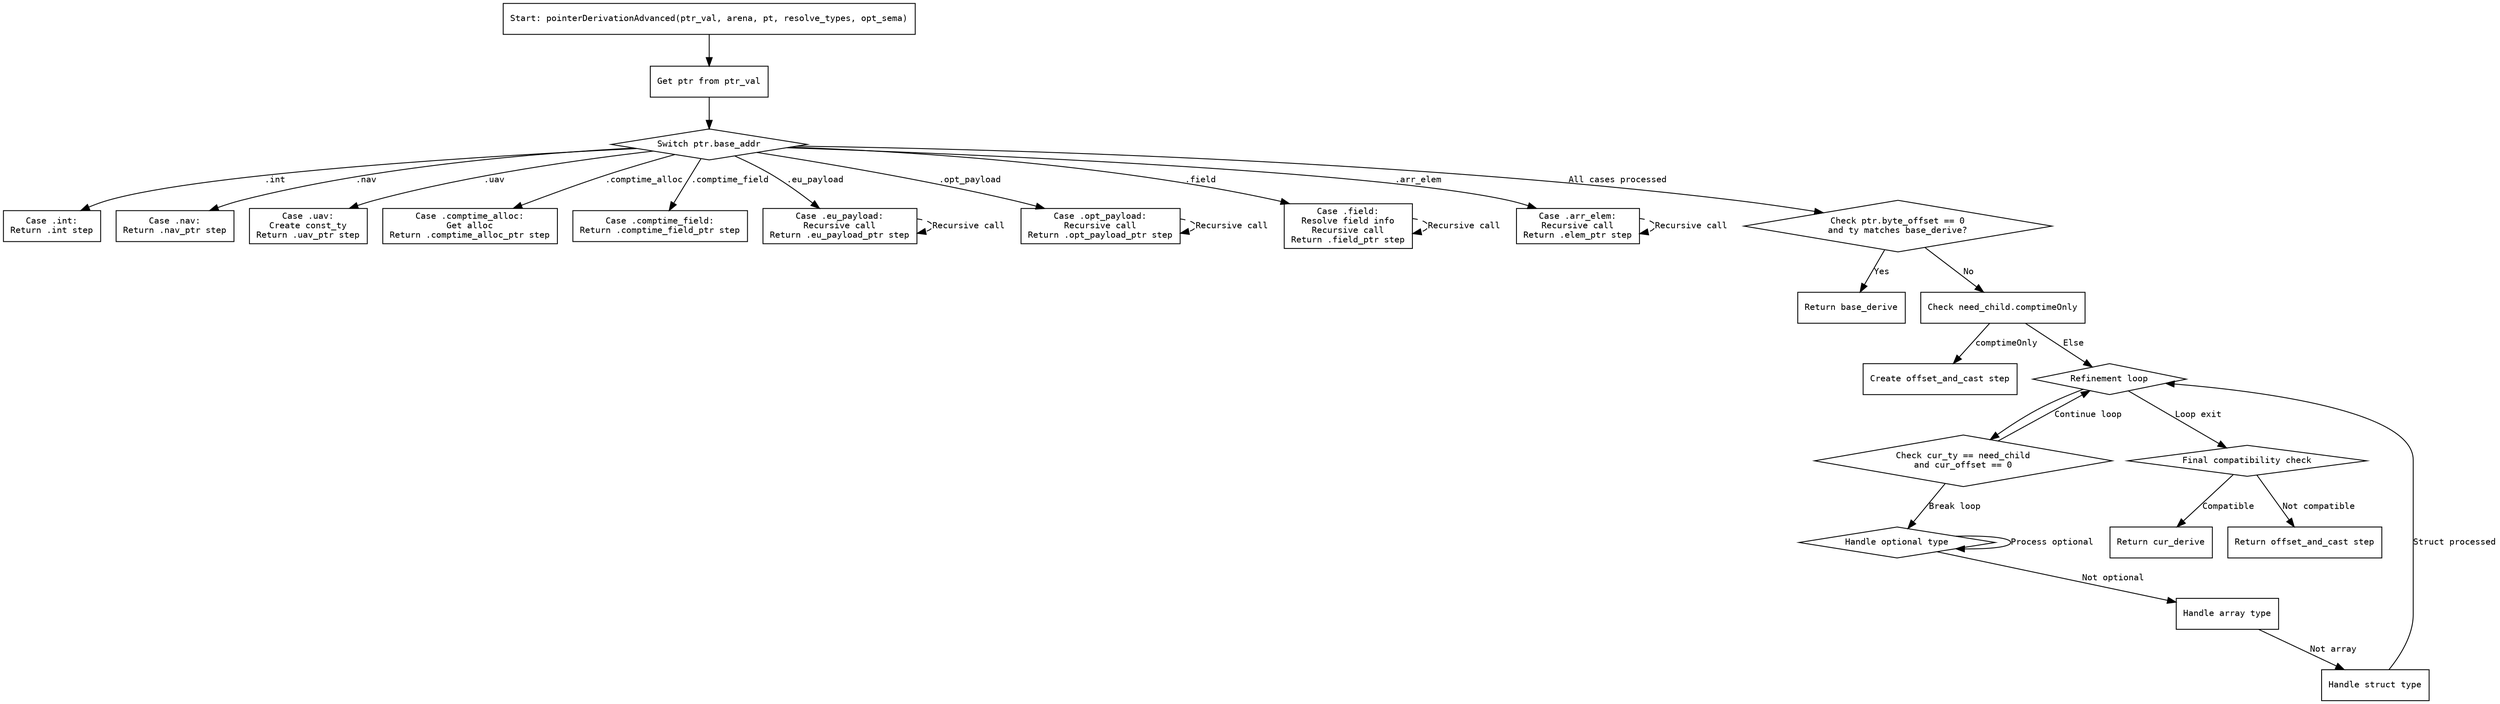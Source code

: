 
digraph pointerDerivationAdvanced {
    node [shape=rectangle, fontname="Courier", fontsize="10"];
    edge [fontname="Courier", fontsize="10"];

    start [label="Start: pointerDerivationAdvanced(ptr_val, arena, pt, resolve_types, opt_sema)"];
    get_ptr [label="Get ptr from ptr_val"];
    switch_base_addr [label="Switch ptr.base_addr", shape=diamond];
    case_int [label="Case .int:\nReturn .int step"];
    case_nav [label="Case .nav:\nReturn .nav_ptr step"];
    case_uav [label="Case .uav:\nCreate const_ty\nReturn .uav_ptr step"];
    case_comptime_alloc [label="Case .comptime_alloc:\nGet alloc\nReturn .comptime_alloc_ptr step"];
    case_comptime_field [label="Case .comptime_field:\nReturn .comptime_field_ptr step"];
    case_eu_payload [label="Case .eu_payload:\nRecursive call\nReturn .eu_payload_ptr step"];
    case_opt_payload [label="Case .opt_payload:\nRecursive call\nReturn .opt_payload_ptr step"];
    case_field [label="Case .field:\nResolve field info\nRecursive call\nReturn .field_ptr step"];
    case_arr_elem [label="Case .arr_elem:\nRecursive call\nReturn .elem_ptr step"];
    check_offset_ty [label="Check ptr.byte_offset == 0\nand ty matches base_derive?", shape=diamond];
    return_base_derive [label="Return base_derive"];
    handle_need_child [label="Check need_child.comptimeOnly"];
    create_offset_cast [label="Create offset_and_cast step"];
    refine_loop [label="Refinement loop", shape=diamond];
    check_cur_ty [label="Check cur_ty == need_child\nand cur_offset == 0", shape=diamond];
    handle_optional [label="Handle optional type", shape=diamond];
    handle_array [label="Handle array type"];
    handle_struct [label="Handle struct type"];
    final_check [label="Final compatibility check", shape=diamond];
    return_cur_derive [label="Return cur_derive"];
    return_offset_cast [label="Return offset_and_cast step"];

    start -> get_ptr;
    get_ptr -> switch_base_addr;
    switch_base_addr -> case_int [label=".int"];
    switch_base_addr -> case_nav [label=".nav"];
    switch_base_addr -> case_uav [label=".uav"];
    switch_base_addr -> case_comptime_alloc [label=".comptime_alloc"];
    switch_base_addr -> case_comptime_field [label=".comptime_field"];
    switch_base_addr -> case_eu_payload [label=".eu_payload"];
    switch_base_addr -> case_opt_payload [label=".opt_payload"];
    switch_base_addr -> case_field [label=".field"];
    switch_base_addr -> case_arr_elem [label=".arr_elem"];
    
    case_eu_payload -> case_eu_payload [label="Recursive call", style=dashed];
    case_opt_payload -> case_opt_payload [label="Recursive call", style=dashed];
    case_field -> case_field [label="Recursive call", style=dashed];
    case_arr_elem -> case_arr_elem [label="Recursive call", style=dashed];

    switch_base_addr -> check_offset_ty [label="All cases processed"];
    check_offset_ty -> return_base_derive [label="Yes"];
    check_offset_ty -> handle_need_child [label="No"];
    handle_need_child -> create_offset_cast [label="comptimeOnly"];
    handle_need_child -> refine_loop [label="Else"];
    
    refine_loop -> check_cur_ty;
    check_cur_ty -> refine_loop [label="Continue loop"];
    check_cur_ty -> handle_optional [label="Break loop"];
    
    handle_optional -> handle_array [label="Not optional"];
    handle_optional -> handle_optional [label="Process optional"];
    handle_array -> handle_struct [label="Not array"];
    handle_struct -> refine_loop [label="Struct processed"];
    
    refine_loop -> final_check [label="Loop exit"];
    final_check -> return_cur_derive [label="Compatible"];
    final_check -> return_offset_cast [label="Not compatible"];
}
